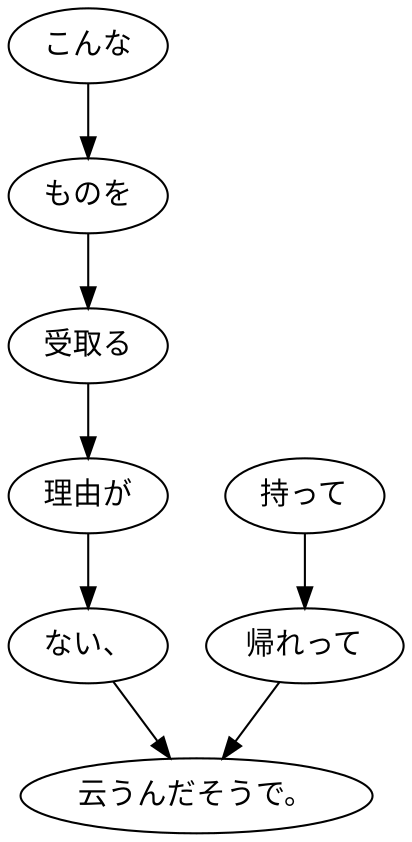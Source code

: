 digraph graph2137 {
	node0 [label="こんな"];
	node1 [label="ものを"];
	node2 [label="受取る"];
	node3 [label="理由が"];
	node4 [label="ない、"];
	node5 [label="持って"];
	node6 [label="帰れって"];
	node7 [label="云うんだそうで。"];
	node0 -> node1;
	node1 -> node2;
	node2 -> node3;
	node3 -> node4;
	node4 -> node7;
	node5 -> node6;
	node6 -> node7;
}
